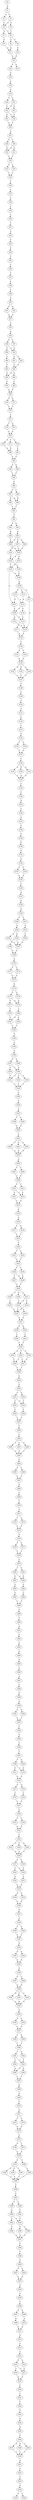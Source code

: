 strict digraph  {
	S0 -> S1 [ label = C ];
	S1 -> S2 [ label = C ];
	S1 -> S3 [ label = T ];
	S2 -> S4 [ label = C ];
	S3 -> S4 [ label = C ];
	S3 -> S5 [ label = T ];
	S4 -> S6 [ label = T ];
	S4 -> S7 [ label = A ];
	S5 -> S6 [ label = T ];
	S6 -> S8 [ label = C ];
	S6 -> S9 [ label = T ];
	S7 -> S10 [ label = G ];
	S8 -> S11 [ label = A ];
	S9 -> S12 [ label = G ];
	S10 -> S11 [ label = A ];
	S11 -> S13 [ label = G ];
	S12 -> S13 [ label = G ];
	S13 -> S14 [ label = C ];
	S13 -> S15 [ label = A ];
	S14 -> S16 [ label = A ];
	S16 -> S18 [ label = A ];
	S18 -> S19 [ label = G ];
	S19 -> S20 [ label = T ];
	S19 -> S21 [ label = C ];
	S20 -> S22 [ label = C ];
	S21 -> S22 [ label = C ];
	S21 -> S23 [ label = A ];
	S22 -> S24 [ label = C ];
	S22 -> S25 [ label = A ];
	S23 -> S24 [ label = C ];
	S24 -> S26 [ label = T ];
	S25 -> S26 [ label = T ];
	S26 -> S27 [ label = G ];
	S27 -> S28 [ label = C ];
	S27 -> S29 [ label = T ];
	S28 -> S30 [ label = A ];
	S29 -> S30 [ label = A ];
	S29 -> S31 [ label = G ];
	S30 -> S32 [ label = T ];
	S31 -> S32 [ label = T ];
	S32 -> S33 [ label = C ];
	S32 -> S34 [ label = T ];
	S33 -> S35 [ label = T ];
	S34 -> S35 [ label = T ];
	S35 -> S36 [ label = T ];
	S36 -> S37 [ label = C ];
	S37 -> S38 [ label = C ];
	S38 -> S39 [ label = C ];
	S39 -> S40 [ label = C ];
	S40 -> S41 [ label = T ];
	S41 -> S42 [ label = C ];
	S42 -> S43 [ label = C ];
	S43 -> S44 [ label = A ];
	S44 -> S45 [ label = T ];
	S45 -> S46 [ label = C ];
	S46 -> S47 [ label = T ];
	S47 -> S48 [ label = A ];
	S48 -> S49 [ label = C ];
	S49 -> S50 [ label = A ];
	S50 -> S51 [ label = G ];
	S50 -> S52 [ label = A ];
	S51 -> S53 [ label = A ];
	S52 -> S53 [ label = A ];
	S53 -> S54 [ label = A ];
	S54 -> S55 [ label = A ];
	S55 -> S56 [ label = C ];
	S55 -> S57 [ label = T ];
	S56 -> S58 [ label = T ];
	S56 -> S59 [ label = A ];
	S57 -> S59 [ label = A ];
	S58 -> S60 [ label = C ];
	S59 -> S61 [ label = A ];
	S59 -> S62 [ label = G ];
	S60 -> S63 [ label = T ];
	S61 -> S64 [ label = C ];
	S62 -> S64 [ label = C ];
	S63 -> S65 [ label = G ];
	S64 -> S65 [ label = G ];
	S64 -> S66 [ label = A ];
	S65 -> S67 [ label = T ];
	S66 -> S68 [ label = C ];
	S67 -> S69 [ label = G ];
	S68 -> S69 [ label = G ];
	S69 -> S70 [ label = A ];
	S69 -> S71 [ label = G ];
	S70 -> S72 [ label = T ];
	S71 -> S72 [ label = T ];
	S72 -> S73 [ label = C ];
	S73 -> S74 [ label = T ];
	S73 -> S75 [ label = A ];
	S74 -> S76 [ label = C ];
	S75 -> S76 [ label = C ];
	S76 -> S77 [ label = T ];
	S76 -> S78 [ label = C ];
	S76 -> S79 [ label = G ];
	S77 -> S80 [ label = G ];
	S78 -> S81 [ label = C ];
	S79 -> S80 [ label = G ];
	S80 -> S82 [ label = A ];
	S81 -> S82 [ label = A ];
	S82 -> S83 [ label = A ];
	S82 -> S84 [ label = G ];
	S83 -> S85 [ label = T ];
	S84 -> S85 [ label = T ];
	S85 -> S86 [ label = G ];
	S86 -> S87 [ label = C ];
	S86 -> S88 [ label = T ];
	S87 -> S89 [ label = A ];
	S87 -> S90 [ label = G ];
	S88 -> S90 [ label = G ];
	S89 -> S91 [ label = T ];
	S90 -> S91 [ label = T ];
	S91 -> S92 [ label = T ];
	S92 -> S93 [ label = G ];
	S92 -> S94 [ label = A ];
	S93 -> S95 [ label = A ];
	S94 -> S96 [ label = G ];
	S95 -> S97 [ label = G ];
	S95 -> S98 [ label = C ];
	S95 -> S99 [ label = A ];
	S96 -> S98 [ label = C ];
	S97 -> S100 [ label = A ];
	S97 -> S101 [ label = G ];
	S98 -> S100 [ label = A ];
	S99 -> S100 [ label = A ];
	S100 -> S102 [ label = A ];
	S100 -> S103 [ label = G ];
	S101 -> S102 [ label = A ];
	S102 -> S104 [ label = C ];
	S102 -> S105 [ label = T ];
	S103 -> S105 [ label = T ];
	S104 -> S106 [ label = G ];
	S105 -> S106 [ label = G ];
	S105 -> S107 [ label = G ];
	S106 -> S108 [ label = A ];
	S107 -> S109 [ label = A ];
	S108 -> S110 [ label = A ];
	S108 -> S111 [ label = G ];
	S108 -> S112 [ label = C ];
	S109 -> S113 [ label = C ];
	S109 -> S114 [ label = A ];
	S110 -> S107 [ label = G ];
	S110 -> S115 [ label = A ];
	S111 -> S116 [ label = A ];
	S112 -> S115 [ label = A ];
	S113 -> S116 [ label = A ];
	S113 -> S117 [ label = C ];
	S114 -> S116 [ label = A ];
	S115 -> S109 [ label = A ];
	S115 -> S118 [ label = G ];
	S116 -> S119 [ label = A ];
	S117 -> S119 [ label = A ];
	S118 -> S113 [ label = C ];
	S119 -> S120 [ label = C ];
	S120 -> S121 [ label = A ];
	S120 -> S122 [ label = T ];
	S121 -> S123 [ label = A ];
	S122 -> S123 [ label = A ];
	S123 -> S124 [ label = G ];
	S123 -> S125 [ label = C ];
	S123 -> S126 [ label = A ];
	S124 -> S127 [ label = C ];
	S125 -> S127 [ label = C ];
	S126 -> S127 [ label = C ];
	S127 -> S128 [ label = T ];
	S128 -> S129 [ label = C ];
	S129 -> S130 [ label = T ];
	S130 -> S131 [ label = G ];
	S131 -> S132 [ label = G ];
	S132 -> S133 [ label = T ];
	S133 -> S134 [ label = G ];
	S134 -> S135 [ label = T ];
	S134 -> S136 [ label = C ];
	S135 -> S137 [ label = C ];
	S136 -> S137 [ label = C ];
	S137 -> S138 [ label = C ];
	S138 -> S139 [ label = A ];
	S138 -> S140 [ label = G ];
	S138 -> S141 [ label = C ];
	S139 -> S142 [ label = A ];
	S140 -> S142 [ label = A ];
	S141 -> S142 [ label = A ];
	S142 -> S143 [ label = C ];
	S143 -> S144 [ label = C ];
	S144 -> S145 [ label = A ];
	S145 -> S146 [ label = C ];
	S146 -> S147 [ label = A ];
	S147 -> S148 [ label = G ];
	S148 -> S149 [ label = A ];
	S149 -> S150 [ label = G ];
	S150 -> S151 [ label = A ];
	S151 -> S152 [ label = A ];
	S152 -> S153 [ label = C ];
	S152 -> S154 [ label = T ];
	S153 -> S155 [ label = A ];
	S154 -> S155 [ label = A ];
	S155 -> S156 [ label = T ];
	S156 -> S157 [ label = G ];
	S157 -> S158 [ label = G ];
	S158 -> S159 [ label = A ];
	S159 -> S160 [ label = C ];
	S159 -> S161 [ label = T ];
	S160 -> S162 [ label = A ];
	S161 -> S163 [ label = G ];
	S162 -> S164 [ label = A ];
	S162 -> S165 [ label = G ];
	S163 -> S166 [ label = C ];
	S164 -> S167 [ label = G ];
	S165 -> S168 [ label = C ];
	S165 -> S167 [ label = G ];
	S166 -> S167 [ label = G ];
	S167 -> S169 [ label = G ];
	S168 -> S169 [ label = G ];
	S169 -> S170 [ label = A ];
	S170 -> S171 [ label = C ];
	S170 -> S172 [ label = T ];
	S171 -> S173 [ label = G ];
	S172 -> S173 [ label = G ];
	S173 -> S174 [ label = G ];
	S174 -> S175 [ label = A ];
	S174 -> S176 [ label = G ];
	S175 -> S177 [ label = C ];
	S175 -> S178 [ label = A ];
	S176 -> S178 [ label = A ];
	S177 -> S179 [ label = T ];
	S178 -> S180 [ label = A ];
	S179 -> S181 [ label = G ];
	S180 -> S182 [ label = A ];
	S180 -> S181 [ label = G ];
	S181 -> S183 [ label = T ];
	S182 -> S183 [ label = T ];
	S183 -> S184 [ label = G ];
	S184 -> S185 [ label = G ];
	S185 -> S186 [ label = A ];
	S186 -> S187 [ label = G ];
	S186 -> S188 [ label = A ];
	S187 -> S189 [ label = T ];
	S187 -> S190 [ label = C ];
	S188 -> S190 [ label = C ];
	S189 -> S191 [ label = T ];
	S190 -> S192 [ label = A ];
	S190 -> S191 [ label = T ];
	S190 -> S193 [ label = C ];
	S191 -> S194 [ label = T ];
	S192 -> S194 [ label = T ];
	S193 -> S194 [ label = T ];
	S194 -> S195 [ label = C ];
	S195 -> S196 [ label = T ];
	S196 -> S197 [ label = G ];
	S197 -> S198 [ label = T ];
	S197 -> S199 [ label = C ];
	S198 -> S200 [ label = G ];
	S199 -> S200 [ label = G ];
	S200 -> S201 [ label = C ];
	S201 -> S202 [ label = T ];
	S201 -> S203 [ label = A ];
	S201 -> S204 [ label = C ];
	S202 -> S205 [ label = G ];
	S203 -> S205 [ label = G ];
	S204 -> S205 [ label = G ];
	S205 -> S206 [ label = A ];
	S206 -> S207 [ label = C ];
	S206 -> S208 [ label = T ];
	S207 -> S209 [ label = A ];
	S208 -> S209 [ label = A ];
	S209 -> S210 [ label = C ];
	S209 -> S211 [ label = T ];
	S210 -> S212 [ label = C ];
	S210 -> S213 [ label = A ];
	S211 -> S212 [ label = C ];
	S212 -> S214 [ label = A ];
	S213 -> S214 [ label = A ];
	S214 -> S215 [ label = G ];
	S215 -> S216 [ label = A ];
	S216 -> S217 [ label = A ];
	S216 -> S218 [ label = G ];
	S217 -> S219 [ label = T ];
	S218 -> S219 [ label = T ];
	S219 -> S220 [ label = T ];
	S220 -> S221 [ label = T ];
	S220 -> S222 [ label = C ];
	S221 -> S223 [ label = C ];
	S222 -> S223 [ label = C ];
	S223 -> S224 [ label = C ];
	S223 -> S225 [ label = T ];
	S224 -> S226 [ label = G ];
	S224 -> S227 [ label = T ];
	S225 -> S226 [ label = G ];
	S226 -> S228 [ label = C ];
	S227 -> S228 [ label = C ];
	S228 -> S229 [ label = A ];
	S228 -> S230 [ label = T ];
	S228 -> S231 [ label = C ];
	S229 -> S232 [ label = A ];
	S230 -> S233 [ label = C ];
	S231 -> S234 [ label = T ];
	S231 -> S232 [ label = A ];
	S232 -> S235 [ label = T ];
	S232 -> S236 [ label = G ];
	S233 -> S235 [ label = T ];
	S234 -> S235 [ label = T ];
	S235 -> S237 [ label = G ];
	S236 -> S237 [ label = G ];
	S237 -> S238 [ label = G ];
	S237 -> S239 [ label = A ];
	S238 -> S240 [ label = T ];
	S239 -> S241 [ label = C ];
	S240 -> S242 [ label = T ];
	S241 -> S242 [ label = T ];
	S242 -> S243 [ label = T ];
	S242 -> S244 [ label = C ];
	S242 -> S245 [ label = G ];
	S243 -> S246 [ label = T ];
	S243 -> S247 [ label = C ];
	S244 -> S247 [ label = C ];
	S245 -> S246 [ label = T ];
	S246 -> S248 [ label = T ];
	S247 -> S248 [ label = T ];
	S248 -> S249 [ label = G ];
	S249 -> S250 [ label = G ];
	S250 -> S251 [ label = C ];
	S250 -> S252 [ label = G ];
	S251 -> S253 [ label = C ];
	S251 -> S254 [ label = T ];
	S252 -> S254 [ label = T ];
	S253 -> S255 [ label = C ];
	S254 -> S256 [ label = T ];
	S255 -> S257 [ label = T ];
	S256 -> S257 [ label = T ];
	S257 -> S258 [ label = C ];
	S258 -> S259 [ label = C ];
	S259 -> S260 [ label = T ];
	S259 -> S261 [ label = C ];
	S259 -> S262 [ label = A ];
	S260 -> S263 [ label = T ];
	S261 -> S263 [ label = T ];
	S262 -> S263 [ label = T ];
	S263 -> S264 [ label = G ];
	S264 -> S265 [ label = T ];
	S264 -> S266 [ label = C ];
	S265 -> S267 [ label = C ];
	S266 -> S267 [ label = C ];
	S267 -> S268 [ label = A ];
	S268 -> S269 [ label = C ];
	S269 -> S270 [ label = T ];
	S270 -> S271 [ label = T ];
	S271 -> S272 [ label = T ];
	S271 -> S273 [ label = C ];
	S272 -> S274 [ label = C ];
	S273 -> S274 [ label = C ];
	S274 -> S275 [ label = C ];
	S275 -> S276 [ label = T ];
	S275 -> S277 [ label = A ];
	S276 -> S278 [ label = T ];
	S277 -> S278 [ label = T ];
	S278 -> S279 [ label = T ];
	S279 -> S280 [ label = T ];
	S279 -> S281 [ label = C ];
	S280 -> S282 [ label = A ];
	S280 -> S283 [ label = C ];
	S281 -> S282 [ label = A ];
	S282 -> S284 [ label = A ];
	S283 -> S285 [ label = G ];
	S284 -> S286 [ label = C ];
	S285 -> S287 [ label = A ];
	S286 -> S288 [ label = T ];
	S287 -> S288 [ label = T ];
	S288 -> S289 [ label = A ];
	S289 -> S290 [ label = T ];
	S290 -> S291 [ label = A ];
	S291 -> S292 [ label = A ];
	S292 -> S293 [ label = A ];
	S293 -> S294 [ label = A ];
	S294 -> S295 [ label = A ];
	S295 -> S296 [ label = C ];
	S296 -> S297 [ label = A ];
	S297 -> S298 [ label = A ];
	S298 -> S299 [ label = G ];
	S299 -> S300 [ label = A ];
	S300 -> S301 [ label = A ];
	S300 -> S302 [ label = G ];
	S301 -> S303 [ label = T ];
	S302 -> S303 [ label = T ];
	S303 -> S304 [ label = T ];
	S304 -> S305 [ label = A ];
	S305 -> S306 [ label = T ];
	S306 -> S307 [ label = T ];
	S307 -> S308 [ label = T ];
	S307 -> S309 [ label = A ];
	S308 -> S310 [ label = C ];
	S308 -> S311 [ label = T ];
	S309 -> S310 [ label = C ];
	S310 -> S312 [ label = A ];
	S311 -> S312 [ label = A ];
	S312 -> S313 [ label = A ];
	S312 -> S314 [ label = G ];
	S313 -> S315 [ label = C ];
	S314 -> S316 [ label = T ];
	S315 -> S317 [ label = T ];
	S316 -> S317 [ label = T ];
	S317 -> S318 [ label = G ];
	S318 -> S319 [ label = C ];
	S318 -> S320 [ label = T ];
	S319 -> S321 [ label = A ];
	S320 -> S321 [ label = A ];
	S321 -> S322 [ label = C ];
	S322 -> S323 [ label = T ];
	S322 -> S324 [ label = C ];
	S322 -> S325 [ label = A ];
	S323 -> S326 [ label = A ];
	S324 -> S326 [ label = A ];
	S325 -> S326 [ label = A ];
	S326 -> S327 [ label = C ];
	S326 -> S328 [ label = A ];
	S327 -> S329 [ label = C ];
	S327 -> S330 [ label = T ];
	S328 -> S329 [ label = C ];
	S329 -> S331 [ label = A ];
	S330 -> S332 [ label = G ];
	S331 -> S333 [ label = A ];
	S332 -> S333 [ label = A ];
	S333 -> S334 [ label = A ];
	S333 -> S335 [ label = G ];
	S334 -> S336 [ label = G ];
	S335 -> S336 [ label = G ];
	S336 -> S337 [ label = G ];
	S337 -> S338 [ label = A ];
	S338 -> S339 [ label = T ];
	S338 -> S340 [ label = A ];
	S339 -> S341 [ label = C ];
	S340 -> S341 [ label = C ];
	S341 -> S342 [ label = A ];
	S342 -> S343 [ label = G ];
	S342 -> S344 [ label = A ];
	S343 -> S345 [ label = A ];
	S344 -> S345 [ label = A ];
	S345 -> S346 [ label = G ];
	S346 -> S347 [ label = G ];
	S346 -> S348 [ label = C ];
	S347 -> S349 [ label = A ];
	S348 -> S349 [ label = A ];
	S349 -> S350 [ label = G ];
	S349 -> S351 [ label = C ];
	S349 -> S352 [ label = T ];
	S350 -> S353 [ label = A ];
	S351 -> S353 [ label = A ];
	S352 -> S353 [ label = A ];
	S353 -> S354 [ label = A ];
	S354 -> S355 [ label = A ];
	S354 -> S356 [ label = C ];
	S355 -> S357 [ label = C ];
	S356 -> S357 [ label = C ];
	S357 -> S358 [ label = T ];
	S357 -> S359 [ label = A ];
	S358 -> S360 [ label = T ];
	S359 -> S360 [ label = T ];
	S360 -> S361 [ label = T ];
	S360 -> S362 [ label = A ];
	S361 -> S363 [ label = T ];
	S361 -> S364 [ label = C ];
	S362 -> S363 [ label = T ];
	S363 -> S365 [ label = A ];
	S363 -> S366 [ label = G ];
	S364 -> S365 [ label = A ];
	S365 -> S367 [ label = T ];
	S366 -> S367 [ label = T ];
	S367 -> S368 [ label = G ];
	S368 -> S369 [ label = G ];
	S369 -> S370 [ label = T ];
	S370 -> S371 [ label = G ];
	S371 -> S372 [ label = C ];
	S371 -> S373 [ label = T ];
	S372 -> S374 [ label = G ];
	S373 -> S374 [ label = G ];
	S374 -> S375 [ label = C ];
	S375 -> S376 [ label = A ];
	S375 -> S377 [ label = T ];
	S376 -> S378 [ label = A ];
	S377 -> S378 [ label = A ];
	S378 -> S379 [ label = C ];
	S378 -> S380 [ label = T ];
	S379 -> S381 [ label = T ];
	S379 -> S382 [ label = A ];
	S379 -> S383 [ label = G ];
	S380 -> S384 [ label = C ];
	S381 -> S385 [ label = T ];
	S382 -> S385 [ label = T ];
	S383 -> S385 [ label = T ];
	S384 -> S385 [ label = T ];
	S385 -> S386 [ label = C ];
	S386 -> S387 [ label = T ];
	S387 -> S388 [ label = T ];
	S387 -> S389 [ label = C ];
	S388 -> S390 [ label = A ];
	S389 -> S391 [ label = G ];
	S390 -> S392 [ label = C ];
	S390 -> S393 [ label = T ];
	S391 -> S393 [ label = T ];
	S392 -> S394 [ label = A ];
	S393 -> S395 [ label = G ];
	S393 -> S396 [ label = T ];
	S394 -> S397 [ label = A ];
	S395 -> S397 [ label = A ];
	S396 -> S397 [ label = A ];
	S397 -> S398 [ label = C ];
	S398 -> S399 [ label = T ];
	S399 -> S400 [ label = A ];
	S400 -> S401 [ label = C ];
	S400 -> S402 [ label = T ];
	S401 -> S403 [ label = G ];
	S402 -> S403 [ label = G ];
	S403 -> S404 [ label = A ];
	S404 -> S405 [ label = C ];
	S405 -> S406 [ label = C ];
	S406 -> S407 [ label = G ];
	S406 -> S408 [ label = A ];
	S407 -> S409 [ label = G ];
	S408 -> S410 [ label = A ];
	S409 -> S411 [ label = G ];
	S410 -> S411 [ label = G ];
	S411 -> S412 [ label = A ];
	S412 -> S413 [ label = C ];
	S413 -> S414 [ label = C ];
	S414 -> S415 [ label = A ];
	S414 -> S416 [ label = G ];
	S415 -> S417 [ label = C ];
	S415 -> S418 [ label = T ];
	S416 -> S417 [ label = C ];
	S417 -> S419 [ label = A ];
	S418 -> S419 [ label = A ];
	S419 -> S420 [ label = C ];
	S420 -> S421 [ label = C ];
	S421 -> S422 [ label = T ];
	S422 -> S423 [ label = G ];
	S423 -> S424 [ label = G ];
	S424 -> S425 [ label = G ];
	S425 -> S426 [ label = T ];
	S426 -> S427 [ label = G ];
	S426 -> S428 [ label = A ];
	S426 -> S429 [ label = C ];
	S427 -> S430 [ label = T ];
	S428 -> S430 [ label = T ];
	S429 -> S430 [ label = T ];
	S430 -> S431 [ label = A ];
	S431 -> S432 [ label = T ];
	S432 -> S433 [ label = T ];
	S433 -> S434 [ label = G ];
	S434 -> S435 [ label = C ];
	S434 -> S436 [ label = T ];
}
